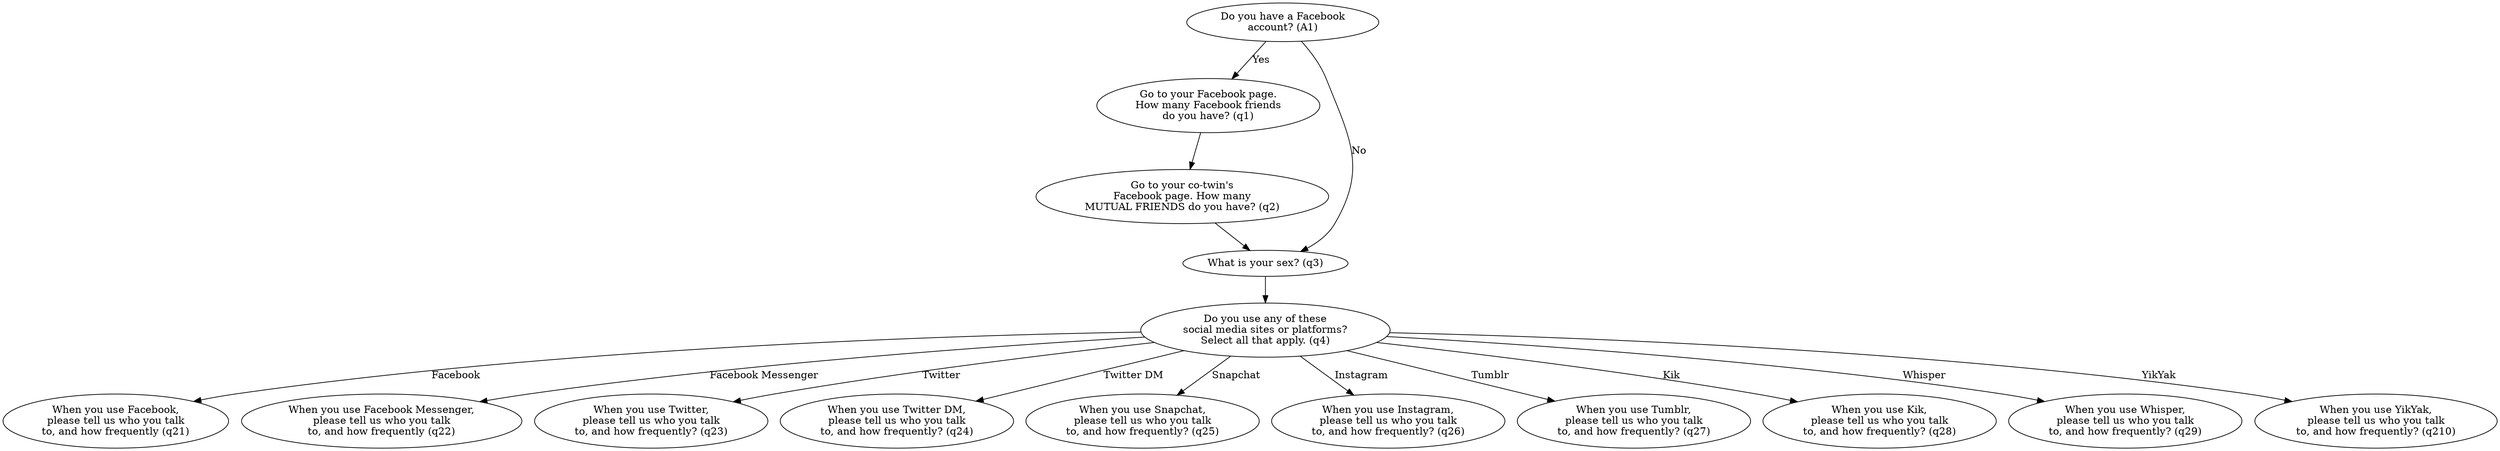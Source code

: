 digraph {
	//Nodes (Questions)
	A1[label="Do you have a Facebook\naccount? (A1)"]
	q1[label="Go to your Facebook page.\nHow many Facebook friends\ndo you have? (q1)"]
	q2[label="Go to your co-twin's\nFacebook page. How many\nMUTUAL FRIENDS do you have? (q2)"]

	q3[label="What is your sex? (q3)"]

	q4[label="Do you use any of these\nsocial media sites or platforms?\nSelect all that apply. (q4)"]

	q21[label="When you use Facebook,\nplease tell us who you talk\nto, and how frequently (q21)"]
	q22[label="When you use Facebook Messenger,\nplease tell us who you talk\nto, and how frequently (q22)"]
	q23[label="When you use Twitter,\nplease tell us who you talk\nto, and how frequently? (q23)"]
	q24[label="When you use Twitter DM,\nplease tell us who you talk\nto, and how frequently? (q24)"]
	q25[label="When you use Snapchat,\nplease tell us who you talk\nto, and how frequently? (q25)"]
	q26[label="When you use Instagram,\nplease tell us who you talk\nto, and how frequently? (q26)"]
	q27[label="When you use Tumblr,\nplease tell us who you talk\nto, and how frequently? (q27)"]
	q28[label="When you use Kik,\nplease tell us who you talk\nto, and how frequently? (q28)"]
	q29[label="When you use Whisper,\nplease tell us who you talk\nto, and how frequently? (q29)"]
	q210[label="When you use YikYak,\nplease tell us who you talk\nto, and how frequently? (q210)"]

	//Edges (Routing Logic)
	A1 -> q1[label="Yes"]
	A1 -> q3[label="No"]
	q1 -> q2
	q2 -> q3
	q3 -> q4

	q4 -> q21[label="Facebook"]
	q4 -> q22[label="Facebook Messenger"]
	q4 -> q23[label="Twitter"]
	q4 -> q24[label="Twitter DM"]
	q4 -> q25[label="Snapchat"]
	q4 -> q26[label="Instagram"]
	q4 -> q27[label="Tumblr"]
	q4 -> q28[label="Kik"]
	q4 -> q29[label="Whisper"]
	q4 -> q210[label="YikYak"]
}